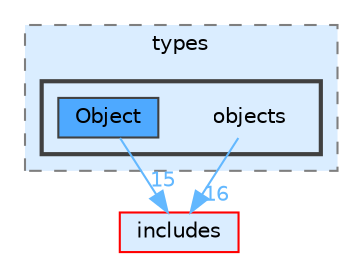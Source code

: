 digraph "lib/types/objects"
{
 // LATEX_PDF_SIZE
  bgcolor="transparent";
  edge [fontname=Helvetica,fontsize=10,labelfontname=Helvetica,labelfontsize=10];
  node [fontname=Helvetica,fontsize=10,shape=box,height=0.2,width=0.4];
  compound=true
  subgraph clusterdir_560694f03ee5bf1136d79e4f1ca1ca37 {
    graph [ bgcolor="#daedff", pencolor="grey50", label="types", fontname=Helvetica,fontsize=10 style="filled,dashed", URL="dir_560694f03ee5bf1136d79e4f1ca1ca37.html",tooltip=""]
  subgraph clusterdir_5cf2d1decf7560474321a2736fa1e755 {
    graph [ bgcolor="#daedff", pencolor="grey25", label="", fontname=Helvetica,fontsize=10 style="filled,bold", URL="dir_5cf2d1decf7560474321a2736fa1e755.html",tooltip=""]
    dir_5cf2d1decf7560474321a2736fa1e755 [shape=plaintext, label="objects"];
  dir_1fe854bcec9b56b8f4dc10d84ac4f9dd [label="Object", fillcolor="#4ea9ff", color="grey25", style="filled", URL="dir_1fe854bcec9b56b8f4dc10d84ac4f9dd.html",tooltip=""];
  }
  }
  dir_09e761304027c904456130627fd4dcf5 [label="includes", fillcolor="#daedff", color="red", style="filled", URL="dir_09e761304027c904456130627fd4dcf5.html",tooltip=""];
  dir_5cf2d1decf7560474321a2736fa1e755->dir_09e761304027c904456130627fd4dcf5 [headlabel="16", labeldistance=1.5 headhref="dir_000012_000005.html" href="dir_000012_000005.html" color="steelblue1" fontcolor="steelblue1"];
  dir_1fe854bcec9b56b8f4dc10d84ac4f9dd->dir_09e761304027c904456130627fd4dcf5 [headlabel="15", labeldistance=1.5 headhref="dir_000010_000005.html" href="dir_000010_000005.html" color="steelblue1" fontcolor="steelblue1"];
}
